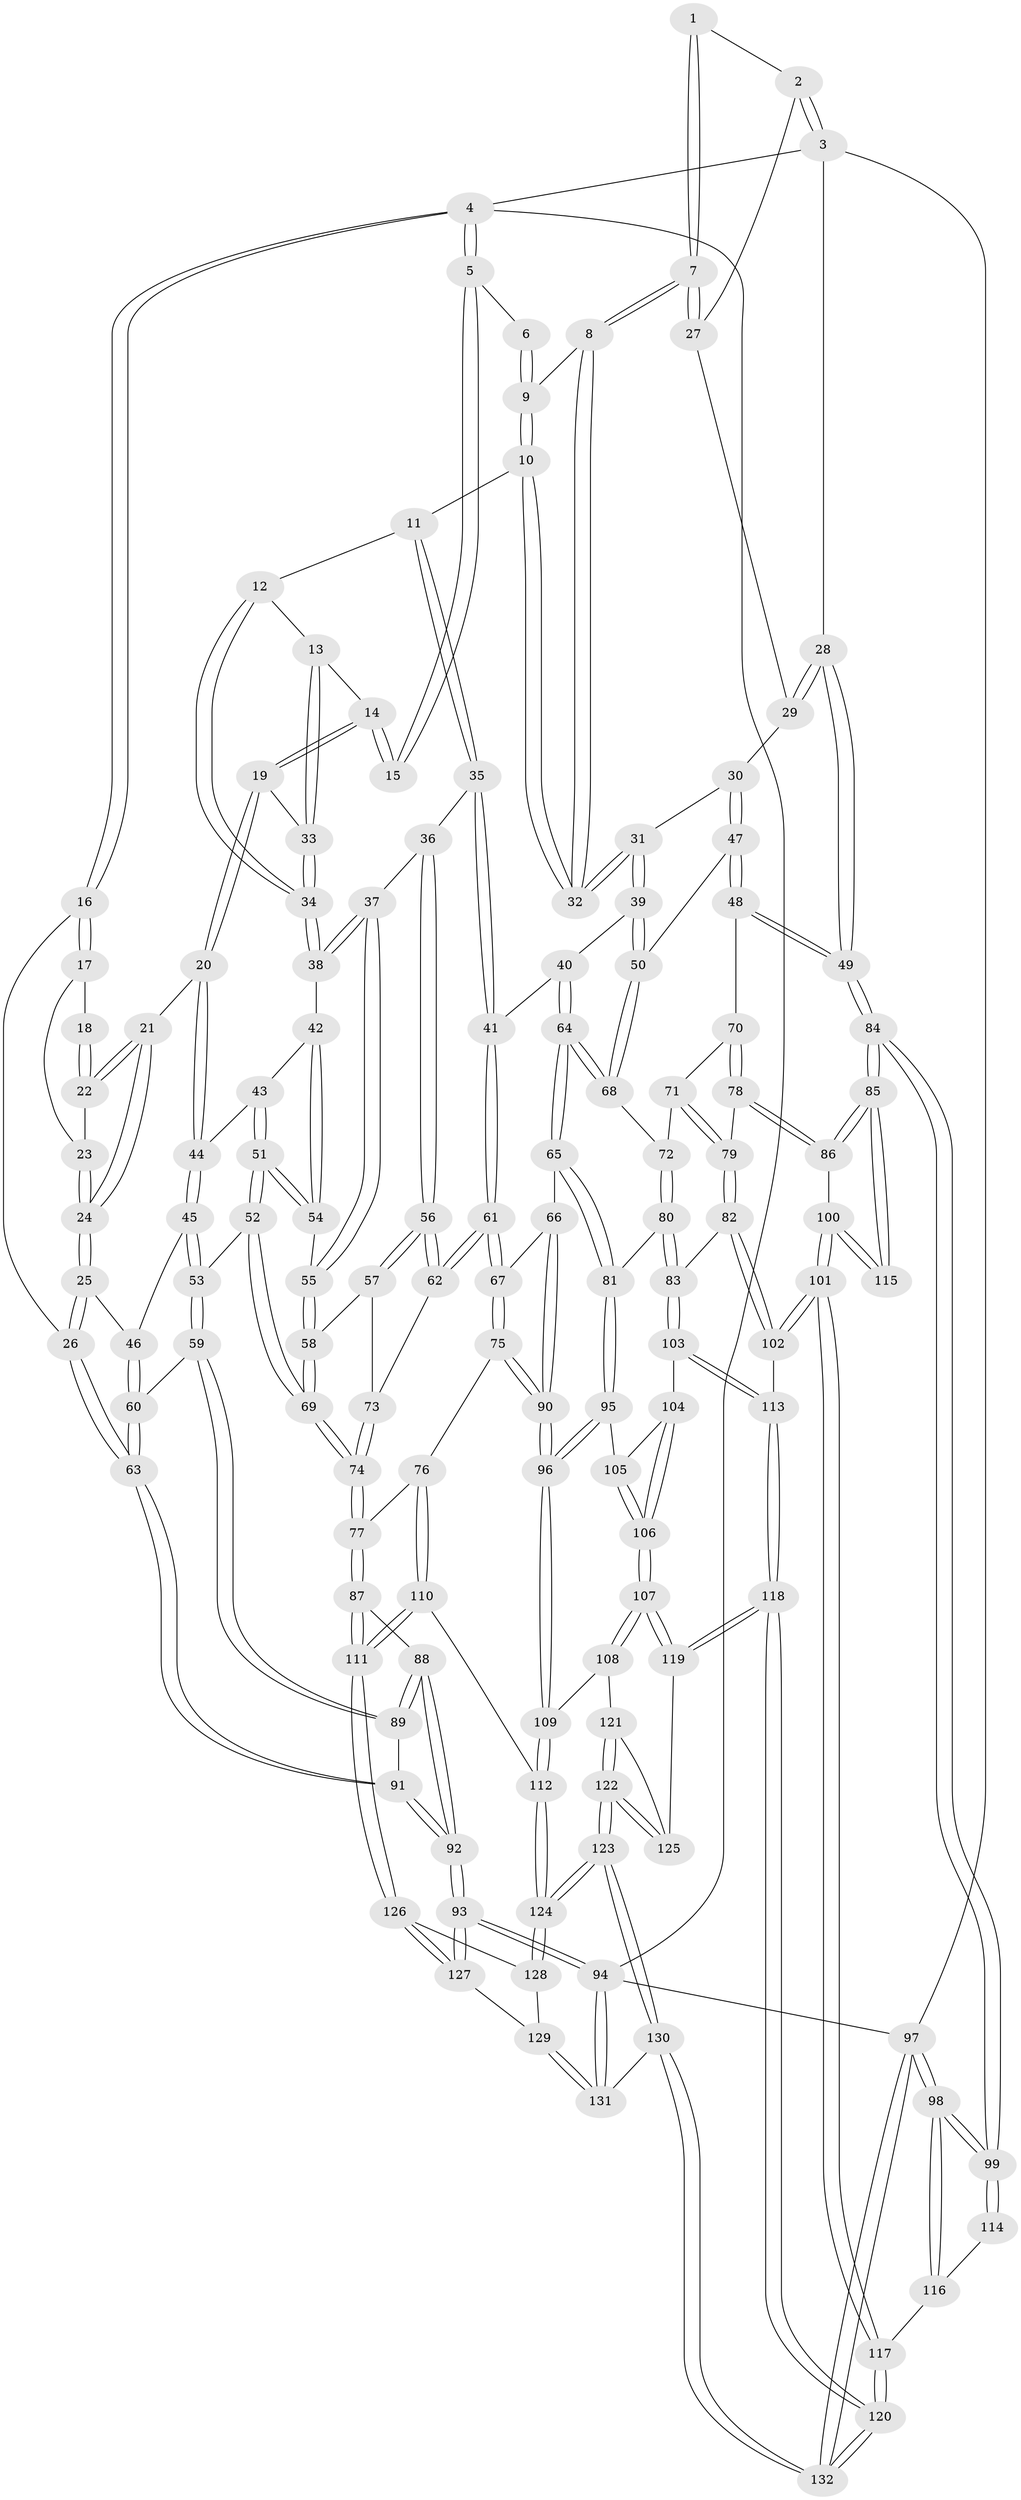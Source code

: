 // Generated by graph-tools (version 1.1) at 2025/11/02/27/25 16:11:56]
// undirected, 132 vertices, 327 edges
graph export_dot {
graph [start="1"]
  node [color=gray90,style=filled];
  1 [pos="+0.6139299814403645+0"];
  2 [pos="+1+0"];
  3 [pos="+1+0"];
  4 [pos="+0+0"];
  5 [pos="+0.3187542852823581+0"];
  6 [pos="+0.5889242745701889+0"];
  7 [pos="+0.7580382155940137+0.16735344722630813"];
  8 [pos="+0.7515481376976422+0.173392456861477"];
  9 [pos="+0.5943229064628232+0.08951088882328942"];
  10 [pos="+0.4788089850928189+0.19994624815817302"];
  11 [pos="+0.47146600105785225+0.20141364987897145"];
  12 [pos="+0.4561441460724104+0.19506357338141048"];
  13 [pos="+0.45086858300866056+0.1899987864073618"];
  14 [pos="+0.3459985711539758+0"];
  15 [pos="+0.31513772512610955+0"];
  16 [pos="+0+0"];
  17 [pos="+0.029481609827303377+0.08860118578443923"];
  18 [pos="+0.19309360862877942+0.005653219110459588"];
  19 [pos="+0.2108439475438032+0.2608179705958511"];
  20 [pos="+0.2093370097777657+0.2612807647776318"];
  21 [pos="+0.20139486021102818+0.25903314806341854"];
  22 [pos="+0.1476712444742558+0.15922340161092294"];
  23 [pos="+0.0673839655727642+0.15694522788847162"];
  24 [pos="+0+0.31855104690005587"];
  25 [pos="+0+0.32689251294984634"];
  26 [pos="+0+0.34040671998939576"];
  27 [pos="+0.764183744891837+0.16531436745219055"];
  28 [pos="+1+0.1257325609359194"];
  29 [pos="+0.8657717219943437+0.20123529652318478"];
  30 [pos="+0.9013052697472506+0.3223263391184911"];
  31 [pos="+0.7119709424317121+0.25991881943676776"];
  32 [pos="+0.7111883461934213+0.24948842453910527"];
  33 [pos="+0.2351708461289504+0.265410240107323"];
  34 [pos="+0.34932954846906905+0.350829563148884"];
  35 [pos="+0.5171833730706065+0.3821558816802633"];
  36 [pos="+0.35866598087840607+0.3886407191731659"];
  37 [pos="+0.3578801640559021+0.38827895981913935"];
  38 [pos="+0.35397476754132895+0.38463771565596666"];
  39 [pos="+0.7021758482975354+0.3458281549280715"];
  40 [pos="+0.5971967559734322+0.41327616405556133"];
  41 [pos="+0.5387806718138426+0.4062802823173808"];
  42 [pos="+0.2851448376790948+0.4104096410435036"];
  43 [pos="+0.22946610571014225+0.38569784749886477"];
  44 [pos="+0.21159948407905924+0.36315003276318975"];
  45 [pos="+0.1600911668998412+0.39916397477033955"];
  46 [pos="+0.02777044493307516+0.3647477664381167"];
  47 [pos="+0.9656876794571694+0.40296119860303786"];
  48 [pos="+1+0.4142410691655096"];
  49 [pos="+1+0.39982966039228485"];
  50 [pos="+0.807846356356566+0.443111903447059"];
  51 [pos="+0.19295994988485507+0.5053653747059097"];
  52 [pos="+0.17044059855954916+0.5266297919759492"];
  53 [pos="+0.16695920306927417+0.5263359718218217"];
  54 [pos="+0.27028107035769955+0.46804885421794995"];
  55 [pos="+0.3250128495659275+0.5057003409004783"];
  56 [pos="+0.4265794054028795+0.5103366600845957"];
  57 [pos="+0.34302706241476416+0.5104876495028199"];
  58 [pos="+0.3268716559109312+0.5097183050530882"];
  59 [pos="+0.13142384367390347+0.5338853788076848"];
  60 [pos="+0.11863374440579935+0.5225838744388487"];
  61 [pos="+0.4569263004145679+0.524814290833001"];
  62 [pos="+0.44242972305501294+0.5192263550119124"];
  63 [pos="+0+0.49707341266125904"];
  64 [pos="+0.6361533254361502+0.5417221135265078"];
  65 [pos="+0.6332009775011872+0.5656664700239619"];
  66 [pos="+0.5666518085487899+0.5680432578359019"];
  67 [pos="+0.46337625218327727+0.5474030913834955"];
  68 [pos="+0.80028585537685+0.4692596098375181"];
  69 [pos="+0.2756734590412286+0.6137404199153659"];
  70 [pos="+0.9302518256289756+0.5510669093766508"];
  71 [pos="+0.8507639892975626+0.5611911709070296"];
  72 [pos="+0.803595650333595+0.5301230171333233"];
  73 [pos="+0.3646552116157778+0.5628041055490484"];
  74 [pos="+0.2824674266869342+0.6293232186857205"];
  75 [pos="+0.4446511408194733+0.6354413560373537"];
  76 [pos="+0.3179203172579443+0.6668561146949813"];
  77 [pos="+0.2893266058207619+0.6520888522694048"];
  78 [pos="+0.9060910165743508+0.6584513331032591"];
  79 [pos="+0.8955636652347665+0.6585355935724162"];
  80 [pos="+0.7469866234489333+0.6354816329986888"];
  81 [pos="+0.6628519838046368+0.6322832586237341"];
  82 [pos="+0.8187919964763333+0.6897030044041939"];
  83 [pos="+0.7980216496730016+0.6865443230801157"];
  84 [pos="+1+0.6130894736017083"];
  85 [pos="+1+0.6401057882567835"];
  86 [pos="+0.9379186835706302+0.67186305264694"];
  87 [pos="+0.16326340133004805+0.743419205575553"];
  88 [pos="+0.08323549018885026+0.7365559799942555"];
  89 [pos="+0.1086558440868425+0.5737525372552981"];
  90 [pos="+0.5033866601531192+0.6965021884741598"];
  91 [pos="+0+0.5904456510774443"];
  92 [pos="+0+0.9222048681966618"];
  93 [pos="+0+1"];
  94 [pos="+0+1"];
  95 [pos="+0.6453389503966285+0.6575500460077796"];
  96 [pos="+0.5133566087150249+0.7097032475665892"];
  97 [pos="+1+1"];
  98 [pos="+1+0.8568754097140813"];
  99 [pos="+1+0.7245718831661898"];
  100 [pos="+0.9348296210688543+0.7564360299896813"];
  101 [pos="+0.8944880717168207+0.8187240244476651"];
  102 [pos="+0.8621648098249427+0.7769607864018689"];
  103 [pos="+0.7584917695567874+0.7624962474974156"];
  104 [pos="+0.7380429934005179+0.7635337893143739"];
  105 [pos="+0.6539497411621273+0.6994565884178467"];
  106 [pos="+0.651052960043966+0.8022785504202241"];
  107 [pos="+0.6420440262124966+0.8211510725843104"];
  108 [pos="+0.5577879592374285+0.8011668082190738"];
  109 [pos="+0.5092058217482152+0.7432886671475845"];
  110 [pos="+0.34397084689424795+0.7516255815583814"];
  111 [pos="+0.24801023459637273+0.8568551828323233"];
  112 [pos="+0.41873608962995773+0.8097590374014146"];
  113 [pos="+0.7676063860077001+0.7965021805173931"];
  114 [pos="+0.9781279510164121+0.7693408521586942"];
  115 [pos="+0.9730000287092955+0.7636226810774233"];
  116 [pos="+1+0.8552420418596357"];
  117 [pos="+0.8981404160576826+0.8788388622076508"];
  118 [pos="+0.7774912538556563+0.964954674448556"];
  119 [pos="+0.6839287717460972+0.9071275306462018"];
  120 [pos="+0.805308123128831+0.9958500185954513"];
  121 [pos="+0.5564802822603443+0.8049031091282935"];
  122 [pos="+0.47471371270807866+0.9716748824488864"];
  123 [pos="+0.43236712746192585+1"];
  124 [pos="+0.40362023449276835+0.9483513758852595"];
  125 [pos="+0.5841739787196977+0.9300115841425566"];
  126 [pos="+0.2483248528421022+0.858658530635365"];
  127 [pos="+0+1"];
  128 [pos="+0.256075433028006+0.8724074813573606"];
  129 [pos="+0.21758431826523972+0.9405526953562832"];
  130 [pos="+0.4189196040981755+1"];
  131 [pos="+0.278631321564692+1"];
  132 [pos="+0.8413018893771896+1"];
  1 -- 2;
  1 -- 7;
  1 -- 7;
  2 -- 3;
  2 -- 3;
  2 -- 27;
  3 -- 4;
  3 -- 28;
  3 -- 97;
  4 -- 5;
  4 -- 5;
  4 -- 16;
  4 -- 16;
  4 -- 94;
  5 -- 6;
  5 -- 15;
  5 -- 15;
  6 -- 9;
  6 -- 9;
  7 -- 8;
  7 -- 8;
  7 -- 27;
  7 -- 27;
  8 -- 9;
  8 -- 32;
  8 -- 32;
  9 -- 10;
  9 -- 10;
  10 -- 11;
  10 -- 32;
  10 -- 32;
  11 -- 12;
  11 -- 35;
  11 -- 35;
  12 -- 13;
  12 -- 34;
  12 -- 34;
  13 -- 14;
  13 -- 33;
  13 -- 33;
  14 -- 15;
  14 -- 15;
  14 -- 19;
  14 -- 19;
  16 -- 17;
  16 -- 17;
  16 -- 26;
  17 -- 18;
  17 -- 23;
  18 -- 22;
  18 -- 22;
  19 -- 20;
  19 -- 20;
  19 -- 33;
  20 -- 21;
  20 -- 44;
  20 -- 44;
  21 -- 22;
  21 -- 22;
  21 -- 24;
  21 -- 24;
  22 -- 23;
  23 -- 24;
  23 -- 24;
  24 -- 25;
  24 -- 25;
  25 -- 26;
  25 -- 26;
  25 -- 46;
  26 -- 63;
  26 -- 63;
  27 -- 29;
  28 -- 29;
  28 -- 29;
  28 -- 49;
  28 -- 49;
  29 -- 30;
  30 -- 31;
  30 -- 47;
  30 -- 47;
  31 -- 32;
  31 -- 32;
  31 -- 39;
  31 -- 39;
  33 -- 34;
  33 -- 34;
  34 -- 38;
  34 -- 38;
  35 -- 36;
  35 -- 41;
  35 -- 41;
  36 -- 37;
  36 -- 56;
  36 -- 56;
  37 -- 38;
  37 -- 38;
  37 -- 55;
  37 -- 55;
  38 -- 42;
  39 -- 40;
  39 -- 50;
  39 -- 50;
  40 -- 41;
  40 -- 64;
  40 -- 64;
  41 -- 61;
  41 -- 61;
  42 -- 43;
  42 -- 54;
  42 -- 54;
  43 -- 44;
  43 -- 51;
  43 -- 51;
  44 -- 45;
  44 -- 45;
  45 -- 46;
  45 -- 53;
  45 -- 53;
  46 -- 60;
  46 -- 60;
  47 -- 48;
  47 -- 48;
  47 -- 50;
  48 -- 49;
  48 -- 49;
  48 -- 70;
  49 -- 84;
  49 -- 84;
  50 -- 68;
  50 -- 68;
  51 -- 52;
  51 -- 52;
  51 -- 54;
  51 -- 54;
  52 -- 53;
  52 -- 69;
  52 -- 69;
  53 -- 59;
  53 -- 59;
  54 -- 55;
  55 -- 58;
  55 -- 58;
  56 -- 57;
  56 -- 57;
  56 -- 62;
  56 -- 62;
  57 -- 58;
  57 -- 73;
  58 -- 69;
  58 -- 69;
  59 -- 60;
  59 -- 89;
  59 -- 89;
  60 -- 63;
  60 -- 63;
  61 -- 62;
  61 -- 62;
  61 -- 67;
  61 -- 67;
  62 -- 73;
  63 -- 91;
  63 -- 91;
  64 -- 65;
  64 -- 65;
  64 -- 68;
  64 -- 68;
  65 -- 66;
  65 -- 81;
  65 -- 81;
  66 -- 67;
  66 -- 90;
  66 -- 90;
  67 -- 75;
  67 -- 75;
  68 -- 72;
  69 -- 74;
  69 -- 74;
  70 -- 71;
  70 -- 78;
  70 -- 78;
  71 -- 72;
  71 -- 79;
  71 -- 79;
  72 -- 80;
  72 -- 80;
  73 -- 74;
  73 -- 74;
  74 -- 77;
  74 -- 77;
  75 -- 76;
  75 -- 90;
  75 -- 90;
  76 -- 77;
  76 -- 110;
  76 -- 110;
  77 -- 87;
  77 -- 87;
  78 -- 79;
  78 -- 86;
  78 -- 86;
  79 -- 82;
  79 -- 82;
  80 -- 81;
  80 -- 83;
  80 -- 83;
  81 -- 95;
  81 -- 95;
  82 -- 83;
  82 -- 102;
  82 -- 102;
  83 -- 103;
  83 -- 103;
  84 -- 85;
  84 -- 85;
  84 -- 99;
  84 -- 99;
  85 -- 86;
  85 -- 86;
  85 -- 115;
  85 -- 115;
  86 -- 100;
  87 -- 88;
  87 -- 111;
  87 -- 111;
  88 -- 89;
  88 -- 89;
  88 -- 92;
  88 -- 92;
  89 -- 91;
  90 -- 96;
  90 -- 96;
  91 -- 92;
  91 -- 92;
  92 -- 93;
  92 -- 93;
  93 -- 94;
  93 -- 94;
  93 -- 127;
  93 -- 127;
  94 -- 131;
  94 -- 131;
  94 -- 97;
  95 -- 96;
  95 -- 96;
  95 -- 105;
  96 -- 109;
  96 -- 109;
  97 -- 98;
  97 -- 98;
  97 -- 132;
  97 -- 132;
  98 -- 99;
  98 -- 99;
  98 -- 116;
  98 -- 116;
  99 -- 114;
  99 -- 114;
  100 -- 101;
  100 -- 101;
  100 -- 115;
  100 -- 115;
  101 -- 102;
  101 -- 102;
  101 -- 117;
  101 -- 117;
  102 -- 113;
  103 -- 104;
  103 -- 113;
  103 -- 113;
  104 -- 105;
  104 -- 106;
  104 -- 106;
  105 -- 106;
  105 -- 106;
  106 -- 107;
  106 -- 107;
  107 -- 108;
  107 -- 108;
  107 -- 119;
  107 -- 119;
  108 -- 109;
  108 -- 121;
  109 -- 112;
  109 -- 112;
  110 -- 111;
  110 -- 111;
  110 -- 112;
  111 -- 126;
  111 -- 126;
  112 -- 124;
  112 -- 124;
  113 -- 118;
  113 -- 118;
  114 -- 116;
  116 -- 117;
  117 -- 120;
  117 -- 120;
  118 -- 119;
  118 -- 119;
  118 -- 120;
  118 -- 120;
  119 -- 125;
  120 -- 132;
  120 -- 132;
  121 -- 122;
  121 -- 122;
  121 -- 125;
  122 -- 123;
  122 -- 123;
  122 -- 125;
  122 -- 125;
  123 -- 124;
  123 -- 124;
  123 -- 130;
  123 -- 130;
  124 -- 128;
  124 -- 128;
  126 -- 127;
  126 -- 127;
  126 -- 128;
  127 -- 129;
  128 -- 129;
  129 -- 131;
  129 -- 131;
  130 -- 131;
  130 -- 132;
  130 -- 132;
}
